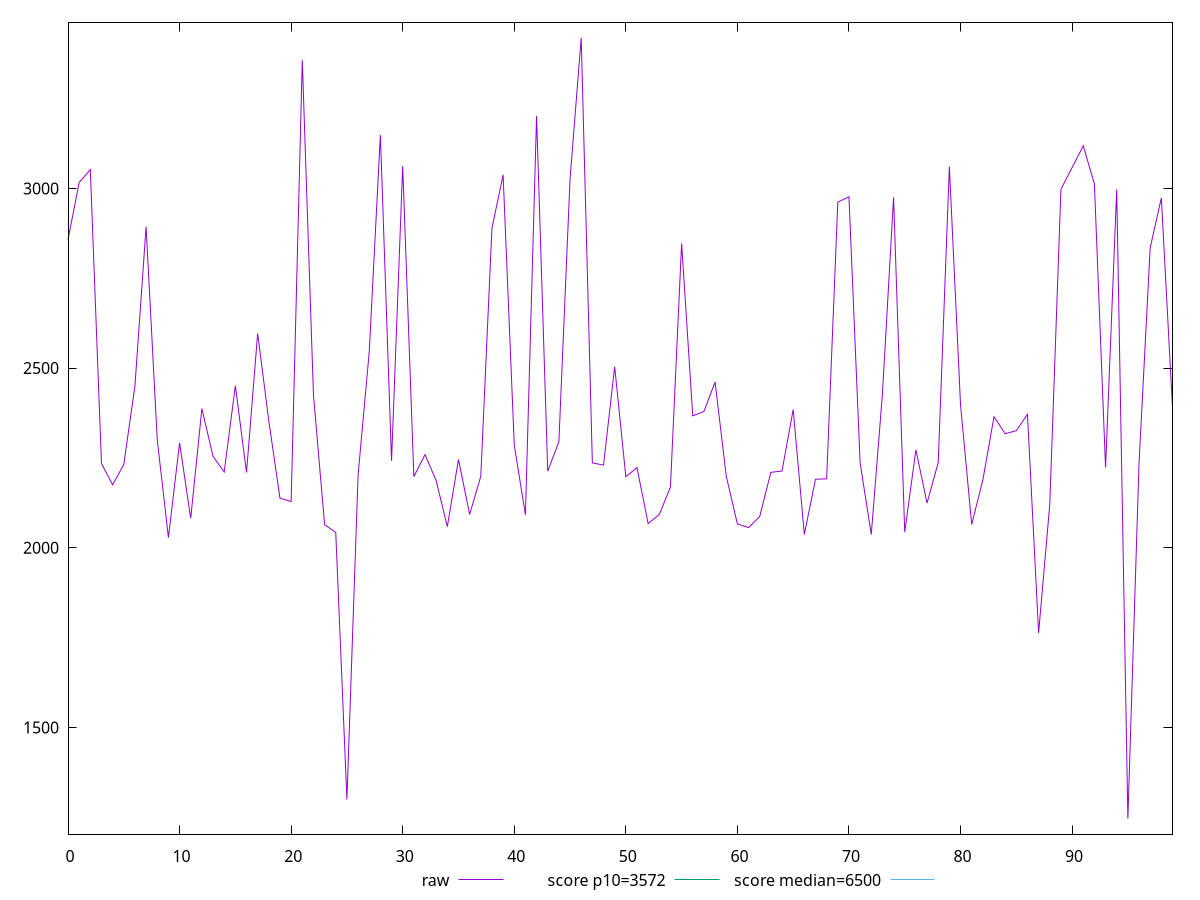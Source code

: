 reset

$raw <<EOF
0 2857.343999999999
1 3016.601
2 3052.3399999999997
3 2234.7
4 2175.3019999999997
5 2231.814
6 2450.6989999999996
7 2893.6049999999996
8 2300.8439999999996
9 2028.462
10 2291.926
11 2082.397
12 2387.1889999999994
13 2254.3679999999995
14 2210.868
15 2451.123
16 2209.688
17 2596.6580000000004
18 2352.8979999999997
19 2137.9752000000003
20 2128.937
21 3356.732
22 2425.848
23 2064.506
24 2042.71
25 1299.801
26 2201.803
27 2544.7290000000003
28 3148.8016000000002
29 2242.2320000000004
30 3062.470000000001
31 2198.1859999999997
32 2259.455
33 2186.9359999999997
34 2058.9336000000003
35 2245.8300000000004
36 2092.8410000000003
37 2198.944
38 2889.3450000000003
39 3037.624
40 2285.8417999999997
41 2091.9309999999996
42 3201.5299999999997
43 2213.228
44 2295.098
45 3026.276
46 3418.7769999999996
47 2236.199
48 2230.1859999999997
49 2503.96
50 2197.668
51 2223.4606
52 2067.558
53 2092.536
54 2169.34
55 2846.993
56 2367.2039999999997
57 2379.358
58 2461.17
59 2199.524
60 2066.4089999999997
61 2056.185
62 2086.998
63 2210.02
64 2213.708
65 2384.6519999999996
66 2037.313
67 2190.6620000000003
68 2192.0840000000003
69 2961.988
70 2976.652
71 2236.5919999999996
72 2037.1624000000002
73 2428.3820000000005
74 2975.0239999999994
75 2043.7920000000004
76 2272.723
77 2124.4880000000003
78 2237.1580000000004
79 3060.736
80 2398.31
81 2065.043
82 2188.819
83 2364.5606
84 2317.596
85 2325.9620000000004
86 2371.214
87 1763.309
88 2120.922
89 2997.5530000000003
91 3118.536
92 3012.3505000000005
93 2223.744
94 2997.18
95 1246.788
96 2234.92
97 2834.8239999999996
98 2973.468
99 2390.1492
EOF

set key outside below
set xrange [0:99]
set yrange [1203.34822:3462.2167799999997]
set trange [1203.34822:3462.2167799999997]
set terminal svg size 640, 500 enhanced background rgb 'white'
set output "report/report_00029_2021-02-24T13-36-40.390Z/first-cpu-idle/samples/card/raw/values.svg"

plot $raw title "raw" with line, \
     3572 title "score p10=3572", \
     6500 title "score median=6500"

reset
